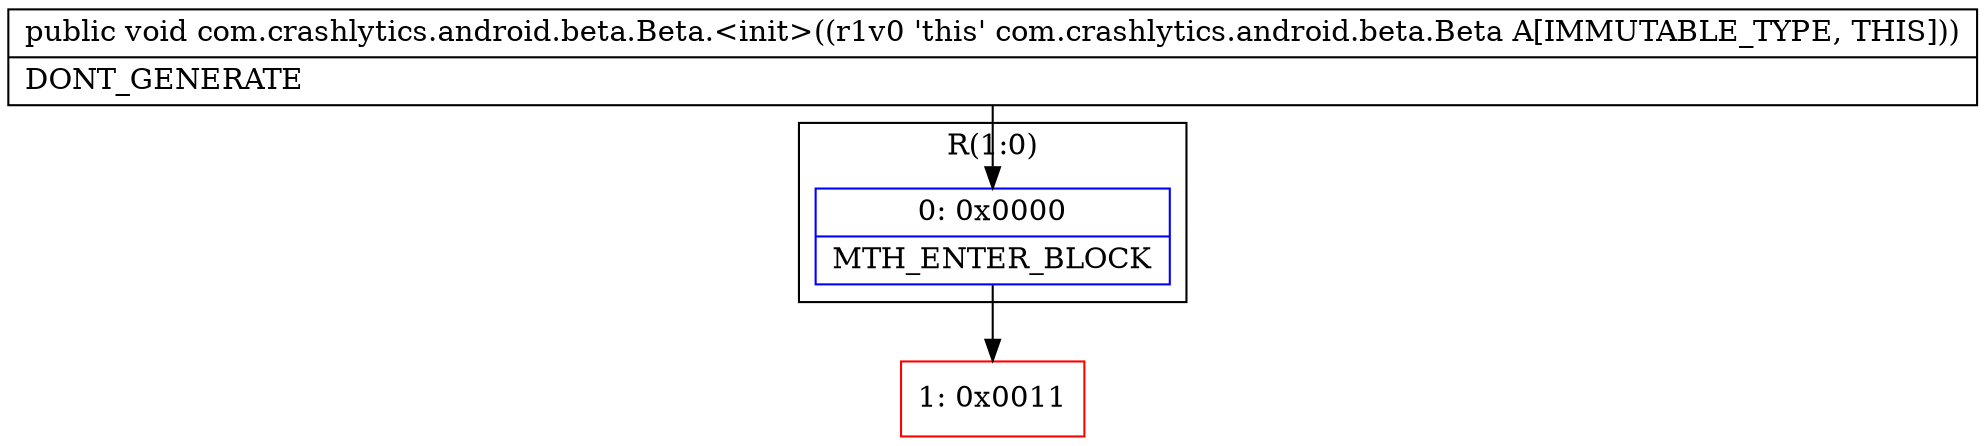 digraph "CFG forcom.crashlytics.android.beta.Beta.\<init\>()V" {
subgraph cluster_Region_1168183415 {
label = "R(1:0)";
node [shape=record,color=blue];
Node_0 [shape=record,label="{0\:\ 0x0000|MTH_ENTER_BLOCK\l}"];
}
Node_1 [shape=record,color=red,label="{1\:\ 0x0011}"];
MethodNode[shape=record,label="{public void com.crashlytics.android.beta.Beta.\<init\>((r1v0 'this' com.crashlytics.android.beta.Beta A[IMMUTABLE_TYPE, THIS]))  | DONT_GENERATE\l}"];
MethodNode -> Node_0;
Node_0 -> Node_1;
}

